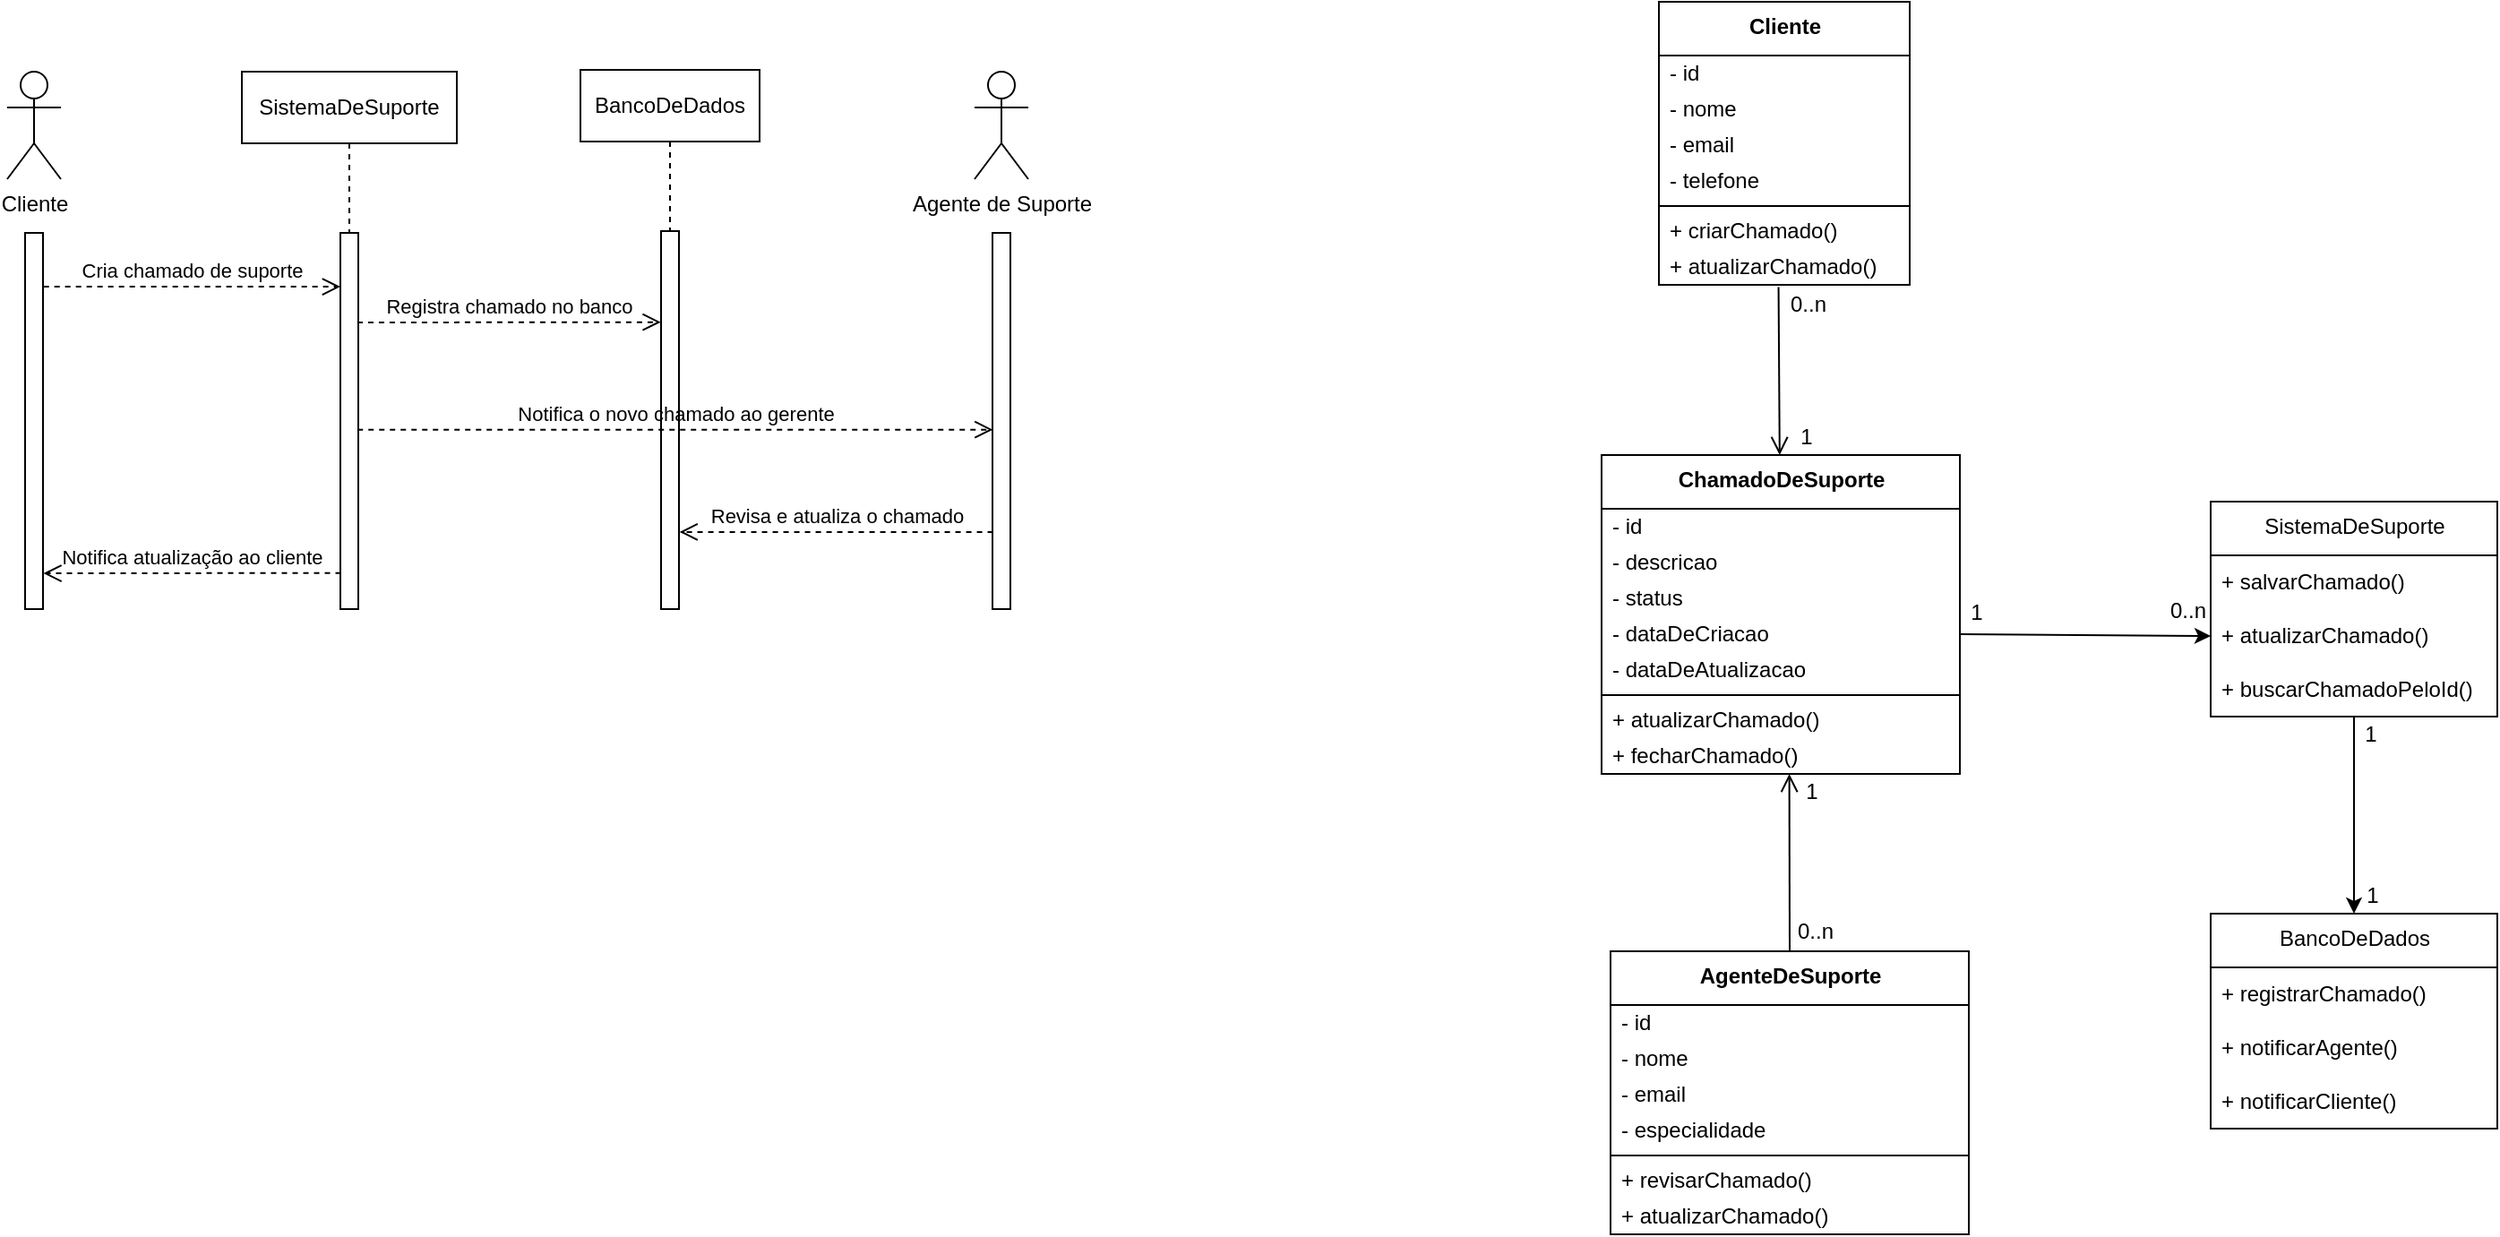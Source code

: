 <mxfile>
    <diagram id="H4dQu56SomCOuqPEe3HF" name="Page-1">
        <mxGraphModel dx="1734" dy="634" grid="1" gridSize="10" guides="1" tooltips="1" connect="1" arrows="1" fold="1" page="1" pageScale="1" pageWidth="850" pageHeight="1100" math="0" shadow="0">
            <root>
                <mxCell id="0"/>
                <mxCell id="1" parent="0"/>
                <mxCell id="2" value="&lt;b&gt;Cliente&lt;/b&gt;" style="swimlane;fontStyle=0;align=center;verticalAlign=top;childLayout=stackLayout;horizontal=1;startSize=30;horizontalStack=0;resizeParent=1;resizeParentMax=0;resizeLast=0;collapsible=0;marginBottom=0;html=1;" parent="1" vertex="1">
                    <mxGeometry x="202" y="121" width="140" height="158" as="geometry"/>
                </mxCell>
                <mxCell id="4" value="- id" style="text;html=1;strokeColor=none;fillColor=none;align=left;verticalAlign=middle;spacingLeft=4;spacingRight=4;overflow=hidden;rotatable=0;points=[[0,0.5],[1,0.5]];portConstraint=eastwest;" parent="2" vertex="1">
                    <mxGeometry y="30" width="140" height="20" as="geometry"/>
                </mxCell>
                <mxCell id="29" value="- nome" style="text;html=1;strokeColor=none;fillColor=none;align=left;verticalAlign=middle;spacingLeft=4;spacingRight=4;overflow=hidden;rotatable=0;points=[[0,0.5],[1,0.5]];portConstraint=eastwest;" parent="2" vertex="1">
                    <mxGeometry y="50" width="140" height="20" as="geometry"/>
                </mxCell>
                <mxCell id="30" value="- email" style="text;html=1;strokeColor=none;fillColor=none;align=left;verticalAlign=middle;spacingLeft=4;spacingRight=4;overflow=hidden;rotatable=0;points=[[0,0.5],[1,0.5]];portConstraint=eastwest;" parent="2" vertex="1">
                    <mxGeometry y="70" width="140" height="20" as="geometry"/>
                </mxCell>
                <mxCell id="28" value="- telefone" style="text;html=1;strokeColor=none;fillColor=none;align=left;verticalAlign=middle;spacingLeft=4;spacingRight=4;overflow=hidden;rotatable=0;points=[[0,0.5],[1,0.5]];portConstraint=eastwest;" parent="2" vertex="1">
                    <mxGeometry y="90" width="140" height="20" as="geometry"/>
                </mxCell>
                <mxCell id="7" value="" style="line;strokeWidth=1;fillColor=none;align=left;verticalAlign=middle;spacingTop=-1;spacingLeft=3;spacingRight=3;rotatable=0;labelPosition=right;points=[];portConstraint=eastwest;" parent="2" vertex="1">
                    <mxGeometry y="110" width="140" height="8" as="geometry"/>
                </mxCell>
                <mxCell id="9" value="+ criarChamado()" style="text;html=1;strokeColor=none;fillColor=none;align=left;verticalAlign=middle;spacingLeft=4;spacingRight=4;overflow=hidden;rotatable=0;points=[[0,0.5],[1,0.5]];portConstraint=eastwest;" parent="2" vertex="1">
                    <mxGeometry y="118" width="140" height="20" as="geometry"/>
                </mxCell>
                <mxCell id="32" value="+ atualizarChamado()" style="text;html=1;strokeColor=none;fillColor=none;align=left;verticalAlign=middle;spacingLeft=4;spacingRight=4;overflow=hidden;rotatable=0;points=[[0,0.5],[1,0.5]];portConstraint=eastwest;" parent="2" vertex="1">
                    <mxGeometry y="138" width="140" height="20" as="geometry"/>
                </mxCell>
                <mxCell id="102" style="edgeStyle=none;html=1;entryX=0.5;entryY=0;entryDx=0;entryDy=0;" edge="1" parent="1" source="18" target="23">
                    <mxGeometry relative="1" as="geometry"/>
                </mxCell>
                <mxCell id="18" value="SistemaDeSuporte" style="swimlane;fontStyle=0;align=center;verticalAlign=top;childLayout=stackLayout;horizontal=1;startSize=30;horizontalStack=0;resizeParent=1;resizeParentMax=0;resizeLast=0;collapsible=0;marginBottom=0;html=1;" parent="1" vertex="1">
                    <mxGeometry x="510" y="400" width="160" height="120" as="geometry"/>
                </mxCell>
                <mxCell id="19" value="+ salvarChamado()" style="text;html=1;strokeColor=none;fillColor=none;align=left;verticalAlign=middle;spacingLeft=4;spacingRight=4;overflow=hidden;rotatable=0;points=[[0,0.5],[1,0.5]];portConstraint=eastwest;" parent="18" vertex="1">
                    <mxGeometry y="30" width="160" height="30" as="geometry"/>
                </mxCell>
                <mxCell id="20" value="+ atualizarChamado()" style="text;html=1;strokeColor=none;fillColor=none;align=left;verticalAlign=middle;spacingLeft=4;spacingRight=4;overflow=hidden;rotatable=0;points=[[0,0.5],[1,0.5]];portConstraint=eastwest;" parent="18" vertex="1">
                    <mxGeometry y="60" width="160" height="30" as="geometry"/>
                </mxCell>
                <mxCell id="21" value="+ buscarChamadoPeloId()" style="text;html=1;strokeColor=none;fillColor=none;align=left;verticalAlign=middle;spacingLeft=4;spacingRight=4;overflow=hidden;rotatable=0;points=[[0,0.5],[1,0.5]];portConstraint=eastwest;" parent="18" vertex="1">
                    <mxGeometry y="90" width="160" height="30" as="geometry"/>
                </mxCell>
                <mxCell id="23" value="BancoDeDados" style="swimlane;fontStyle=0;align=center;verticalAlign=top;childLayout=stackLayout;horizontal=1;startSize=30;horizontalStack=0;resizeParent=1;resizeParentMax=0;resizeLast=0;collapsible=0;marginBottom=0;html=1;" parent="1" vertex="1">
                    <mxGeometry x="510" y="630" width="160" height="120" as="geometry"/>
                </mxCell>
                <mxCell id="24" value="+ registrarChamado()" style="text;html=1;strokeColor=none;fillColor=none;align=left;verticalAlign=middle;spacingLeft=4;spacingRight=4;overflow=hidden;rotatable=0;points=[[0,0.5],[1,0.5]];portConstraint=eastwest;" parent="23" vertex="1">
                    <mxGeometry y="30" width="160" height="30" as="geometry"/>
                </mxCell>
                <mxCell id="25" value="+ notificarAgente()" style="text;html=1;strokeColor=none;fillColor=none;align=left;verticalAlign=middle;spacingLeft=4;spacingRight=4;overflow=hidden;rotatable=0;points=[[0,0.5],[1,0.5]];portConstraint=eastwest;" parent="23" vertex="1">
                    <mxGeometry y="60" width="160" height="30" as="geometry"/>
                </mxCell>
                <mxCell id="26" value="+ notificarCliente()" style="text;html=1;strokeColor=none;fillColor=none;align=left;verticalAlign=middle;spacingLeft=4;spacingRight=4;overflow=hidden;rotatable=0;points=[[0,0.5],[1,0.5]];portConstraint=eastwest;" parent="23" vertex="1">
                    <mxGeometry y="90" width="160" height="30" as="geometry"/>
                </mxCell>
                <mxCell id="34" value="&lt;b&gt;ChamadoDeSuporte&lt;/b&gt;" style="swimlane;fontStyle=0;align=center;verticalAlign=top;childLayout=stackLayout;horizontal=1;startSize=30;horizontalStack=0;resizeParent=1;resizeParentMax=0;resizeLast=0;collapsible=0;marginBottom=0;html=1;" parent="1" vertex="1">
                    <mxGeometry x="170" y="374" width="200" height="178" as="geometry"/>
                </mxCell>
                <mxCell id="35" value="- id" style="text;html=1;strokeColor=none;fillColor=none;align=left;verticalAlign=middle;spacingLeft=4;spacingRight=4;overflow=hidden;rotatable=0;points=[[0,0.5],[1,0.5]];portConstraint=eastwest;" parent="34" vertex="1">
                    <mxGeometry y="30" width="200" height="20" as="geometry"/>
                </mxCell>
                <mxCell id="36" value="- descricao" style="text;html=1;strokeColor=none;fillColor=none;align=left;verticalAlign=middle;spacingLeft=4;spacingRight=4;overflow=hidden;rotatable=0;points=[[0,0.5],[1,0.5]];portConstraint=eastwest;" parent="34" vertex="1">
                    <mxGeometry y="50" width="200" height="20" as="geometry"/>
                </mxCell>
                <mxCell id="37" value="- status" style="text;html=1;strokeColor=none;fillColor=none;align=left;verticalAlign=middle;spacingLeft=4;spacingRight=4;overflow=hidden;rotatable=0;points=[[0,0.5],[1,0.5]];portConstraint=eastwest;" parent="34" vertex="1">
                    <mxGeometry y="70" width="200" height="20" as="geometry"/>
                </mxCell>
                <mxCell id="38" value="- dataDeCriacao" style="text;html=1;strokeColor=none;fillColor=none;align=left;verticalAlign=middle;spacingLeft=4;spacingRight=4;overflow=hidden;rotatable=0;points=[[0,0.5],[1,0.5]];portConstraint=eastwest;" parent="34" vertex="1">
                    <mxGeometry y="90" width="200" height="20" as="geometry"/>
                </mxCell>
                <mxCell id="43" value="- dataDeAtualizacao" style="text;html=1;strokeColor=none;fillColor=none;align=left;verticalAlign=middle;spacingLeft=4;spacingRight=4;overflow=hidden;rotatable=0;points=[[0,0.5],[1,0.5]];portConstraint=eastwest;" parent="34" vertex="1">
                    <mxGeometry y="110" width="200" height="20" as="geometry"/>
                </mxCell>
                <mxCell id="39" value="" style="line;strokeWidth=1;fillColor=none;align=left;verticalAlign=middle;spacingTop=-1;spacingLeft=3;spacingRight=3;rotatable=0;labelPosition=right;points=[];portConstraint=eastwest;" parent="34" vertex="1">
                    <mxGeometry y="130" width="200" height="8" as="geometry"/>
                </mxCell>
                <mxCell id="41" value="+ atualizarChamado()" style="text;html=1;strokeColor=none;fillColor=none;align=left;verticalAlign=middle;spacingLeft=4;spacingRight=4;overflow=hidden;rotatable=0;points=[[0,0.5],[1,0.5]];portConstraint=eastwest;" parent="34" vertex="1">
                    <mxGeometry y="138" width="200" height="20" as="geometry"/>
                </mxCell>
                <mxCell id="44" value="+ fecharChamado()" style="text;html=1;strokeColor=none;fillColor=none;align=left;verticalAlign=middle;spacingLeft=4;spacingRight=4;overflow=hidden;rotatable=0;points=[[0,0.5],[1,0.5]];portConstraint=eastwest;" parent="34" vertex="1">
                    <mxGeometry y="158" width="200" height="20" as="geometry"/>
                </mxCell>
                <mxCell id="46" value="&lt;b&gt;AgenteDeSuporte&lt;/b&gt;" style="swimlane;fontStyle=0;align=center;verticalAlign=top;childLayout=stackLayout;horizontal=1;startSize=30;horizontalStack=0;resizeParent=1;resizeParentMax=0;resizeLast=0;collapsible=0;marginBottom=0;html=1;" parent="1" vertex="1">
                    <mxGeometry x="175" y="651" width="200" height="158" as="geometry"/>
                </mxCell>
                <mxCell id="47" value="- id" style="text;html=1;strokeColor=none;fillColor=none;align=left;verticalAlign=middle;spacingLeft=4;spacingRight=4;overflow=hidden;rotatable=0;points=[[0,0.5],[1,0.5]];portConstraint=eastwest;" parent="46" vertex="1">
                    <mxGeometry y="30" width="200" height="20" as="geometry"/>
                </mxCell>
                <mxCell id="48" value="- nome" style="text;html=1;strokeColor=none;fillColor=none;align=left;verticalAlign=middle;spacingLeft=4;spacingRight=4;overflow=hidden;rotatable=0;points=[[0,0.5],[1,0.5]];portConstraint=eastwest;" parent="46" vertex="1">
                    <mxGeometry y="50" width="200" height="20" as="geometry"/>
                </mxCell>
                <mxCell id="49" value="- email" style="text;html=1;strokeColor=none;fillColor=none;align=left;verticalAlign=middle;spacingLeft=4;spacingRight=4;overflow=hidden;rotatable=0;points=[[0,0.5],[1,0.5]];portConstraint=eastwest;" parent="46" vertex="1">
                    <mxGeometry y="70" width="200" height="20" as="geometry"/>
                </mxCell>
                <mxCell id="50" value="- especialidade" style="text;html=1;strokeColor=none;fillColor=none;align=left;verticalAlign=middle;spacingLeft=4;spacingRight=4;overflow=hidden;rotatable=0;points=[[0,0.5],[1,0.5]];portConstraint=eastwest;" parent="46" vertex="1">
                    <mxGeometry y="90" width="200" height="20" as="geometry"/>
                </mxCell>
                <mxCell id="52" value="" style="line;strokeWidth=1;fillColor=none;align=left;verticalAlign=middle;spacingTop=-1;spacingLeft=3;spacingRight=3;rotatable=0;labelPosition=right;points=[];portConstraint=eastwest;" parent="46" vertex="1">
                    <mxGeometry y="110" width="200" height="8" as="geometry"/>
                </mxCell>
                <mxCell id="53" value="+ revisarChamado()" style="text;html=1;strokeColor=none;fillColor=none;align=left;verticalAlign=middle;spacingLeft=4;spacingRight=4;overflow=hidden;rotatable=0;points=[[0,0.5],[1,0.5]];portConstraint=eastwest;" parent="46" vertex="1">
                    <mxGeometry y="118" width="200" height="20" as="geometry"/>
                </mxCell>
                <mxCell id="54" value="+ atualizarChamado()&amp;nbsp;" style="text;html=1;strokeColor=none;fillColor=none;align=left;verticalAlign=middle;spacingLeft=4;spacingRight=4;overflow=hidden;rotatable=0;points=[[0,0.5],[1,0.5]];portConstraint=eastwest;" parent="46" vertex="1">
                    <mxGeometry y="138" width="200" height="20" as="geometry"/>
                </mxCell>
                <mxCell id="65" value="" style="endArrow=open;startArrow=none;endFill=0;startFill=0;html=1;verticalAlign=bottom;labelBackgroundColor=none;strokeWidth=1;startSize=8;endSize=8;exitX=0.477;exitY=1.06;exitDx=0;exitDy=0;exitPerimeter=0;" parent="1" source="32" target="34" edge="1">
                    <mxGeometry width="160" relative="1" as="geometry">
                        <mxPoint x="310" y="344" as="sourcePoint"/>
                        <mxPoint x="470" y="344" as="targetPoint"/>
                    </mxGeometry>
                </mxCell>
                <mxCell id="66" value="" style="endArrow=open;startArrow=none;endFill=0;startFill=0;html=1;verticalAlign=bottom;labelBackgroundColor=none;strokeWidth=1;startSize=8;endSize=8;exitX=0.5;exitY=0;exitDx=0;exitDy=0;entryX=0.524;entryY=1;entryDx=0;entryDy=0;entryPerimeter=0;" parent="1" source="46" target="44" edge="1">
                    <mxGeometry width="160" relative="1" as="geometry">
                        <mxPoint x="130" y="242" as="sourcePoint"/>
                        <mxPoint x="250" y="242.545" as="targetPoint"/>
                    </mxGeometry>
                </mxCell>
                <mxCell id="67" value="1" style="text;html=1;strokeColor=none;fillColor=none;align=center;verticalAlign=middle;whiteSpace=wrap;rounded=0;" parent="1" vertex="1">
                    <mxGeometry x="279" y="552" width="17" height="20" as="geometry"/>
                </mxCell>
                <mxCell id="68" value="0..n" style="text;html=1;strokeColor=none;fillColor=none;align=center;verticalAlign=middle;whiteSpace=wrap;rounded=0;" parent="1" vertex="1">
                    <mxGeometry x="281" y="630" width="17" height="20" as="geometry"/>
                </mxCell>
                <mxCell id="69" value="0..n" style="text;html=1;strokeColor=none;fillColor=none;align=center;verticalAlign=middle;whiteSpace=wrap;rounded=0;" parent="1" vertex="1">
                    <mxGeometry x="277" y="280" width="17" height="20" as="geometry"/>
                </mxCell>
                <mxCell id="70" value="1" style="text;html=1;strokeColor=none;fillColor=none;align=center;verticalAlign=middle;whiteSpace=wrap;rounded=0;" parent="1" vertex="1">
                    <mxGeometry x="274" y="354" width="21" height="20" as="geometry"/>
                </mxCell>
                <mxCell id="80" value="Cliente" style="shape=umlActor;verticalLabelPosition=bottom;verticalAlign=top;html=1;" parent="1" vertex="1">
                    <mxGeometry x="-720" y="160" width="30" height="60" as="geometry"/>
                </mxCell>
                <mxCell id="81" value="SistemaDeSuporte" style="shape=umlLifeline;perimeter=lifelinePerimeter;whiteSpace=wrap;html=1;container=1;collapsible=0;recursiveResize=0;outlineConnect=0;" parent="1" vertex="1">
                    <mxGeometry x="-589" y="160" width="120" height="300" as="geometry"/>
                </mxCell>
                <mxCell id="87" value="" style="html=1;points=[];perimeter=orthogonalPerimeter;" parent="81" vertex="1">
                    <mxGeometry x="55" y="90" width="10" height="210" as="geometry"/>
                </mxCell>
                <mxCell id="83" value="BancoDeDados" style="shape=umlLifeline;perimeter=lifelinePerimeter;whiteSpace=wrap;html=1;container=1;collapsible=0;recursiveResize=0;outlineConnect=0;" parent="1" vertex="1">
                    <mxGeometry x="-400" y="159" width="100" height="301" as="geometry"/>
                </mxCell>
                <mxCell id="84" value="" style="html=1;points=[];perimeter=orthogonalPerimeter;" parent="83" vertex="1">
                    <mxGeometry x="45" y="90" width="10" height="211" as="geometry"/>
                </mxCell>
                <mxCell id="88" value="" style="html=1;points=[];perimeter=orthogonalPerimeter;" parent="1" vertex="1">
                    <mxGeometry x="-710" y="250" width="10" height="210" as="geometry"/>
                </mxCell>
                <mxCell id="89" value="Cria chamado de suporte" style="endArrow=open;startArrow=none;endFill=0;startFill=0;endSize=8;html=1;verticalAlign=bottom;dashed=1;labelBackgroundColor=none;fontColor=default;entryX=0;entryY=0.143;entryDx=0;entryDy=0;entryPerimeter=0;exitX=1.033;exitY=0.143;exitDx=0;exitDy=0;exitPerimeter=0;" parent="1" source="88" target="87" edge="1">
                    <mxGeometry width="160" relative="1" as="geometry">
                        <mxPoint x="-690" y="279.12" as="sourcePoint"/>
                        <mxPoint x="-544.51" y="279.12" as="targetPoint"/>
                    </mxGeometry>
                </mxCell>
                <mxCell id="90" value="Registra chamado no banco" style="endArrow=open;startArrow=none;endFill=0;startFill=0;endSize=8;html=1;verticalAlign=bottom;dashed=1;labelBackgroundColor=none;fontColor=default;entryX=-0.017;entryY=0.241;entryDx=0;entryDy=0;entryPerimeter=0;exitX=0.947;exitY=0.238;exitDx=0;exitDy=0;exitPerimeter=0;" parent="1" source="87" target="84" edge="1">
                    <mxGeometry width="160" relative="1" as="geometry">
                        <mxPoint x="-490" y="289.63" as="sourcePoint"/>
                        <mxPoint x="-334.33" y="289.63" as="targetPoint"/>
                    </mxGeometry>
                </mxCell>
                <mxCell id="91" value="Agente de Suporte" style="shape=umlActor;verticalLabelPosition=bottom;verticalAlign=top;html=1;" parent="1" vertex="1">
                    <mxGeometry x="-180" y="160" width="30" height="60" as="geometry"/>
                </mxCell>
                <mxCell id="92" value="" style="html=1;points=[];perimeter=orthogonalPerimeter;" parent="1" vertex="1">
                    <mxGeometry x="-170" y="250" width="10" height="210" as="geometry"/>
                </mxCell>
                <mxCell id="94" value="Notifica o novo chamado ao gerente" style="endArrow=open;startArrow=none;endFill=0;startFill=0;endSize=8;html=1;verticalAlign=bottom;dashed=1;labelBackgroundColor=none;fontColor=default;entryX=0.022;entryY=0.523;entryDx=0;entryDy=0;entryPerimeter=0;exitX=0.962;exitY=0.523;exitDx=0;exitDy=0;exitPerimeter=0;" parent="1" source="87" target="92" edge="1">
                    <mxGeometry x="0.001" width="160" relative="1" as="geometry">
                        <mxPoint x="-514.53" y="359.71" as="sourcePoint"/>
                        <mxPoint x="-344.49" y="359.645" as="targetPoint"/>
                        <mxPoint as="offset"/>
                    </mxGeometry>
                </mxCell>
                <mxCell id="95" value="Revisa e atualiza o chamado" style="endArrow=open;startArrow=none;endFill=0;startFill=0;endSize=8;html=1;verticalAlign=bottom;dashed=1;labelBackgroundColor=none;fontColor=default;entryX=1.032;entryY=0.905;entryDx=0;entryDy=0;entryPerimeter=0;exitX=0.028;exitY=0.905;exitDx=0;exitDy=0;exitPerimeter=0;" parent="1" edge="1">
                    <mxGeometry x="0.001" width="160" relative="1" as="geometry">
                        <mxPoint x="-169.72" y="417.05" as="sourcePoint"/>
                        <mxPoint x="-344.68" y="416.955" as="targetPoint"/>
                        <mxPoint as="offset"/>
                    </mxGeometry>
                </mxCell>
                <mxCell id="96" value="Notifica atualização ao cliente" style="endArrow=open;startArrow=none;endFill=0;startFill=0;endSize=8;html=1;verticalAlign=bottom;dashed=1;labelBackgroundColor=none;fontColor=default;entryX=1.023;entryY=0.905;entryDx=0;entryDy=0;entryPerimeter=0;exitX=0.026;exitY=0.904;exitDx=0;exitDy=0;exitPerimeter=0;" parent="1" source="87" target="88" edge="1">
                    <mxGeometry x="0.001" width="160" relative="1" as="geometry">
                        <mxPoint x="-535.11" y="500.03" as="sourcePoint"/>
                        <mxPoint x="-710.0" y="499.999" as="targetPoint"/>
                        <mxPoint as="offset"/>
                    </mxGeometry>
                </mxCell>
                <mxCell id="101" style="edgeStyle=none;html=1;exitX=1;exitY=0.5;exitDx=0;exitDy=0;entryX=0;entryY=0.5;entryDx=0;entryDy=0;" edge="1" parent="1" source="38" target="20">
                    <mxGeometry relative="1" as="geometry"/>
                </mxCell>
                <mxCell id="103" value="1" style="text;html=1;strokeColor=none;fillColor=none;align=center;verticalAlign=middle;whiteSpace=wrap;rounded=0;" vertex="1" parent="1">
                    <mxGeometry x="371" y="452" width="17" height="20" as="geometry"/>
                </mxCell>
                <mxCell id="104" value="0..n" style="text;html=1;strokeColor=none;fillColor=none;align=center;verticalAlign=middle;whiteSpace=wrap;rounded=0;" vertex="1" parent="1">
                    <mxGeometry x="489" y="451" width="17" height="20" as="geometry"/>
                </mxCell>
                <mxCell id="105" value="1" style="text;html=1;strokeColor=none;fillColor=none;align=center;verticalAlign=middle;whiteSpace=wrap;rounded=0;" vertex="1" parent="1">
                    <mxGeometry x="591" y="520" width="17" height="20" as="geometry"/>
                </mxCell>
                <mxCell id="106" value="1" style="text;html=1;strokeColor=none;fillColor=none;align=center;verticalAlign=middle;whiteSpace=wrap;rounded=0;" vertex="1" parent="1">
                    <mxGeometry x="592" y="610" width="17" height="20" as="geometry"/>
                </mxCell>
            </root>
        </mxGraphModel>
    </diagram>
</mxfile>